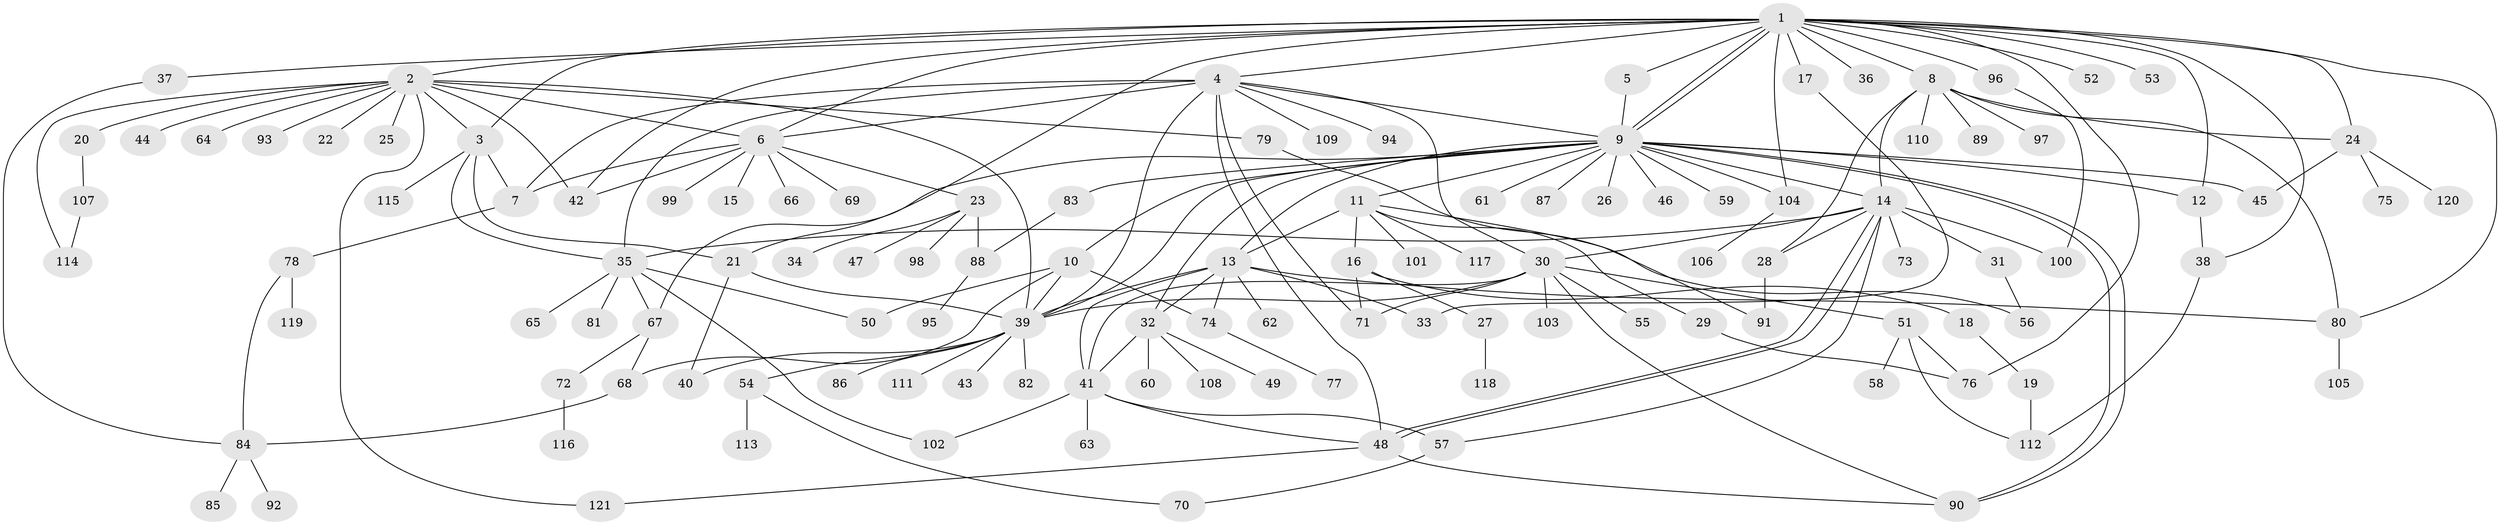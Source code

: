 // coarse degree distribution, {20: 0.010869565217391304, 12: 0.010869565217391304, 5: 0.021739130434782608, 10: 0.021739130434782608, 2: 0.20652173913043478, 9: 0.021739130434782608, 4: 0.06521739130434782, 6: 0.043478260869565216, 23: 0.010869565217391304, 7: 0.021739130434782608, 11: 0.021739130434782608, 1: 0.4891304347826087, 3: 0.043478260869565216, 8: 0.010869565217391304}
// Generated by graph-tools (version 1.1) at 2025/23/03/03/25 07:23:52]
// undirected, 121 vertices, 182 edges
graph export_dot {
graph [start="1"]
  node [color=gray90,style=filled];
  1;
  2;
  3;
  4;
  5;
  6;
  7;
  8;
  9;
  10;
  11;
  12;
  13;
  14;
  15;
  16;
  17;
  18;
  19;
  20;
  21;
  22;
  23;
  24;
  25;
  26;
  27;
  28;
  29;
  30;
  31;
  32;
  33;
  34;
  35;
  36;
  37;
  38;
  39;
  40;
  41;
  42;
  43;
  44;
  45;
  46;
  47;
  48;
  49;
  50;
  51;
  52;
  53;
  54;
  55;
  56;
  57;
  58;
  59;
  60;
  61;
  62;
  63;
  64;
  65;
  66;
  67;
  68;
  69;
  70;
  71;
  72;
  73;
  74;
  75;
  76;
  77;
  78;
  79;
  80;
  81;
  82;
  83;
  84;
  85;
  86;
  87;
  88;
  89;
  90;
  91;
  92;
  93;
  94;
  95;
  96;
  97;
  98;
  99;
  100;
  101;
  102;
  103;
  104;
  105;
  106;
  107;
  108;
  109;
  110;
  111;
  112;
  113;
  114;
  115;
  116;
  117;
  118;
  119;
  120;
  121;
  1 -- 2;
  1 -- 3;
  1 -- 4;
  1 -- 5;
  1 -- 6;
  1 -- 8;
  1 -- 9;
  1 -- 9;
  1 -- 12;
  1 -- 17;
  1 -- 21;
  1 -- 24;
  1 -- 36;
  1 -- 37;
  1 -- 38;
  1 -- 42;
  1 -- 52;
  1 -- 53;
  1 -- 76;
  1 -- 80;
  1 -- 96;
  1 -- 104;
  2 -- 3;
  2 -- 6;
  2 -- 20;
  2 -- 22;
  2 -- 25;
  2 -- 39;
  2 -- 42;
  2 -- 44;
  2 -- 64;
  2 -- 79;
  2 -- 93;
  2 -- 114;
  2 -- 121;
  3 -- 7;
  3 -- 21;
  3 -- 35;
  3 -- 115;
  4 -- 6;
  4 -- 7;
  4 -- 9;
  4 -- 30;
  4 -- 35;
  4 -- 39;
  4 -- 48;
  4 -- 71;
  4 -- 94;
  4 -- 109;
  5 -- 9;
  6 -- 7;
  6 -- 15;
  6 -- 23;
  6 -- 42;
  6 -- 66;
  6 -- 69;
  6 -- 99;
  7 -- 78;
  8 -- 14;
  8 -- 24;
  8 -- 28;
  8 -- 80;
  8 -- 89;
  8 -- 97;
  8 -- 110;
  9 -- 10;
  9 -- 11;
  9 -- 12;
  9 -- 13;
  9 -- 14;
  9 -- 26;
  9 -- 32;
  9 -- 39;
  9 -- 45;
  9 -- 46;
  9 -- 59;
  9 -- 61;
  9 -- 67;
  9 -- 83;
  9 -- 87;
  9 -- 90;
  9 -- 90;
  9 -- 104;
  10 -- 39;
  10 -- 50;
  10 -- 68;
  10 -- 74;
  11 -- 13;
  11 -- 16;
  11 -- 29;
  11 -- 56;
  11 -- 101;
  11 -- 117;
  12 -- 38;
  13 -- 32;
  13 -- 33;
  13 -- 39;
  13 -- 41;
  13 -- 62;
  13 -- 74;
  13 -- 80;
  14 -- 28;
  14 -- 30;
  14 -- 31;
  14 -- 35;
  14 -- 48;
  14 -- 48;
  14 -- 57;
  14 -- 73;
  14 -- 100;
  16 -- 18;
  16 -- 27;
  16 -- 71;
  17 -- 33;
  18 -- 19;
  19 -- 112;
  20 -- 107;
  21 -- 39;
  21 -- 40;
  23 -- 34;
  23 -- 47;
  23 -- 88;
  23 -- 98;
  24 -- 45;
  24 -- 75;
  24 -- 120;
  27 -- 118;
  28 -- 91;
  29 -- 76;
  30 -- 39;
  30 -- 41;
  30 -- 51;
  30 -- 55;
  30 -- 71;
  30 -- 90;
  30 -- 103;
  31 -- 56;
  32 -- 41;
  32 -- 49;
  32 -- 60;
  32 -- 108;
  35 -- 50;
  35 -- 65;
  35 -- 67;
  35 -- 81;
  35 -- 102;
  37 -- 84;
  38 -- 112;
  39 -- 40;
  39 -- 43;
  39 -- 54;
  39 -- 82;
  39 -- 86;
  39 -- 111;
  41 -- 48;
  41 -- 57;
  41 -- 63;
  41 -- 102;
  48 -- 90;
  48 -- 121;
  51 -- 58;
  51 -- 76;
  51 -- 112;
  54 -- 70;
  54 -- 113;
  57 -- 70;
  67 -- 68;
  67 -- 72;
  68 -- 84;
  72 -- 116;
  74 -- 77;
  78 -- 84;
  78 -- 119;
  79 -- 91;
  80 -- 105;
  83 -- 88;
  84 -- 85;
  84 -- 92;
  88 -- 95;
  96 -- 100;
  104 -- 106;
  107 -- 114;
}
